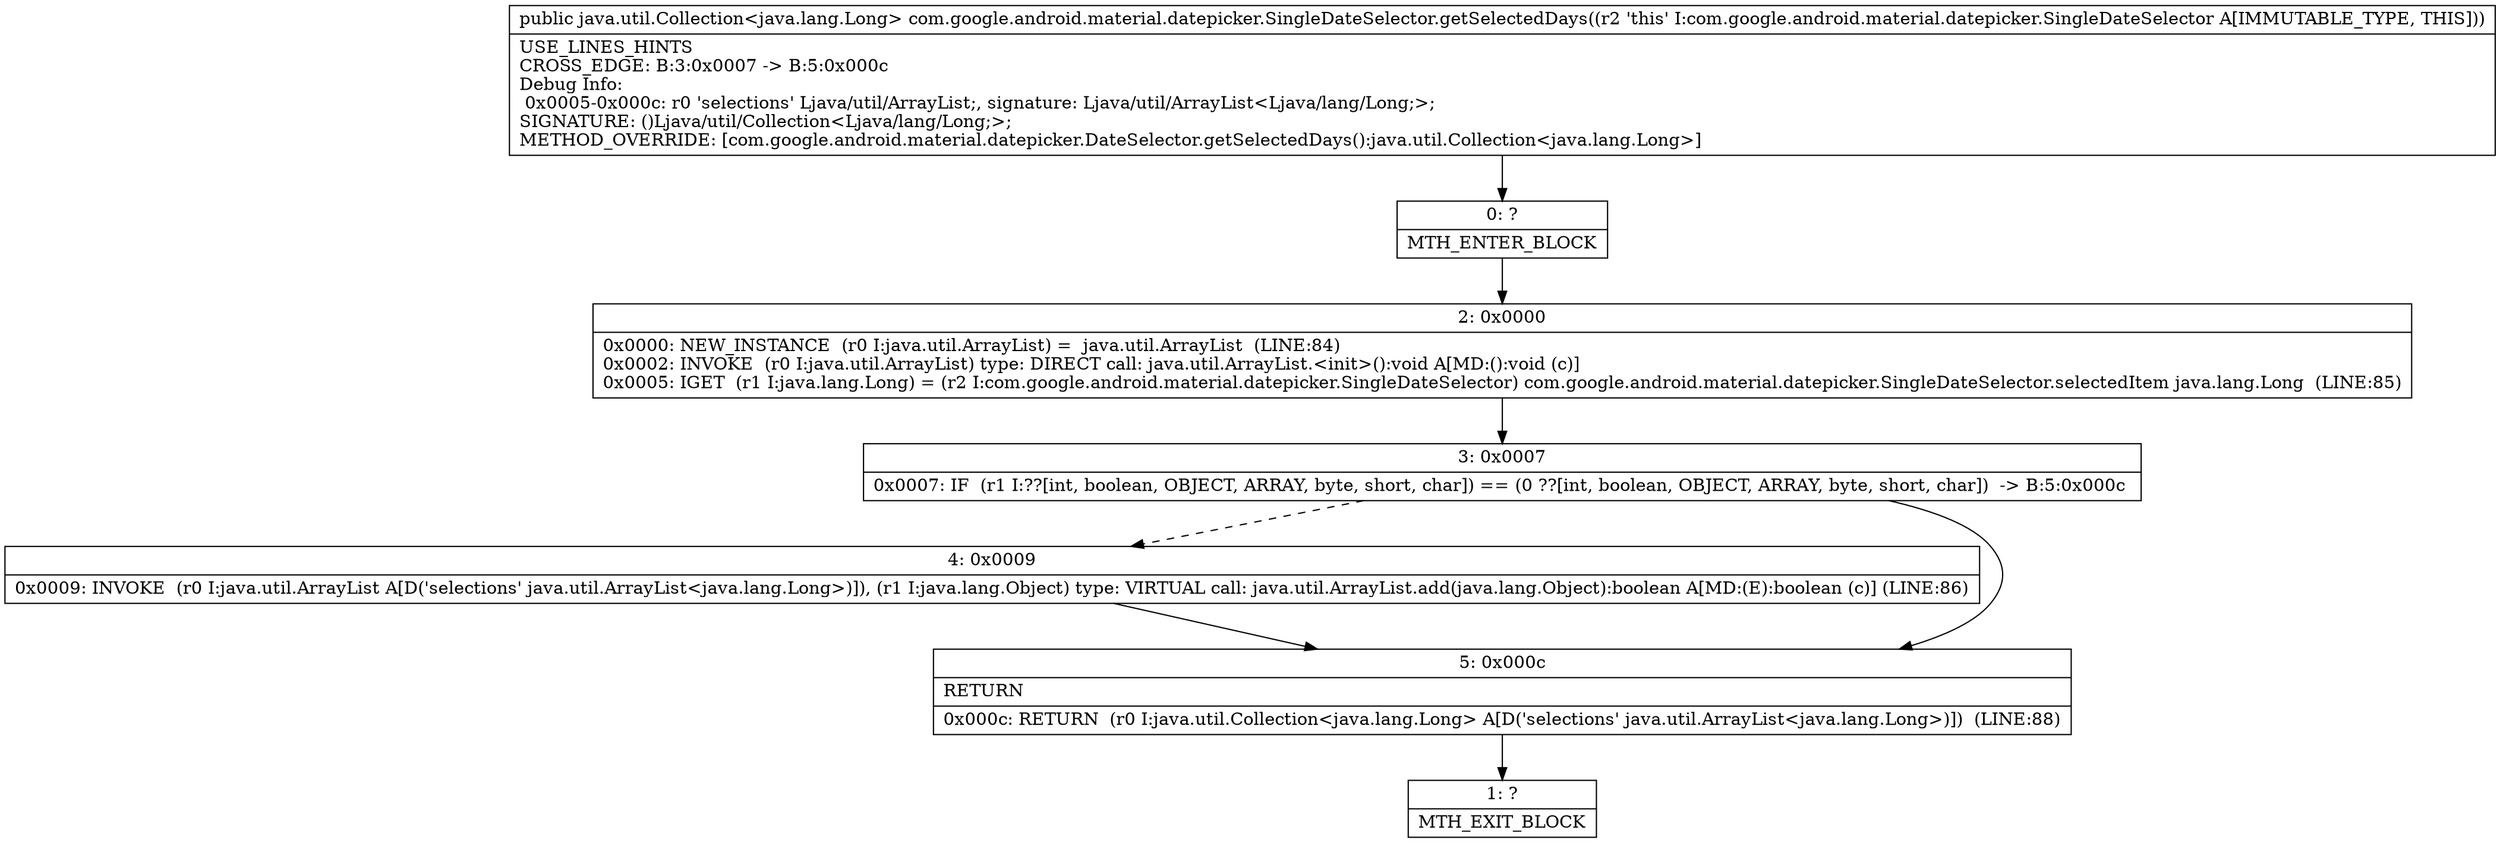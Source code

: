 digraph "CFG forcom.google.android.material.datepicker.SingleDateSelector.getSelectedDays()Ljava\/util\/Collection;" {
Node_0 [shape=record,label="{0\:\ ?|MTH_ENTER_BLOCK\l}"];
Node_2 [shape=record,label="{2\:\ 0x0000|0x0000: NEW_INSTANCE  (r0 I:java.util.ArrayList) =  java.util.ArrayList  (LINE:84)\l0x0002: INVOKE  (r0 I:java.util.ArrayList) type: DIRECT call: java.util.ArrayList.\<init\>():void A[MD:():void (c)]\l0x0005: IGET  (r1 I:java.lang.Long) = (r2 I:com.google.android.material.datepicker.SingleDateSelector) com.google.android.material.datepicker.SingleDateSelector.selectedItem java.lang.Long  (LINE:85)\l}"];
Node_3 [shape=record,label="{3\:\ 0x0007|0x0007: IF  (r1 I:??[int, boolean, OBJECT, ARRAY, byte, short, char]) == (0 ??[int, boolean, OBJECT, ARRAY, byte, short, char])  \-\> B:5:0x000c \l}"];
Node_4 [shape=record,label="{4\:\ 0x0009|0x0009: INVOKE  (r0 I:java.util.ArrayList A[D('selections' java.util.ArrayList\<java.lang.Long\>)]), (r1 I:java.lang.Object) type: VIRTUAL call: java.util.ArrayList.add(java.lang.Object):boolean A[MD:(E):boolean (c)] (LINE:86)\l}"];
Node_5 [shape=record,label="{5\:\ 0x000c|RETURN\l|0x000c: RETURN  (r0 I:java.util.Collection\<java.lang.Long\> A[D('selections' java.util.ArrayList\<java.lang.Long\>)])  (LINE:88)\l}"];
Node_1 [shape=record,label="{1\:\ ?|MTH_EXIT_BLOCK\l}"];
MethodNode[shape=record,label="{public java.util.Collection\<java.lang.Long\> com.google.android.material.datepicker.SingleDateSelector.getSelectedDays((r2 'this' I:com.google.android.material.datepicker.SingleDateSelector A[IMMUTABLE_TYPE, THIS]))  | USE_LINES_HINTS\lCROSS_EDGE: B:3:0x0007 \-\> B:5:0x000c\lDebug Info:\l  0x0005\-0x000c: r0 'selections' Ljava\/util\/ArrayList;, signature: Ljava\/util\/ArrayList\<Ljava\/lang\/Long;\>;\lSIGNATURE: ()Ljava\/util\/Collection\<Ljava\/lang\/Long;\>;\lMETHOD_OVERRIDE: [com.google.android.material.datepicker.DateSelector.getSelectedDays():java.util.Collection\<java.lang.Long\>]\l}"];
MethodNode -> Node_0;Node_0 -> Node_2;
Node_2 -> Node_3;
Node_3 -> Node_4[style=dashed];
Node_3 -> Node_5;
Node_4 -> Node_5;
Node_5 -> Node_1;
}

